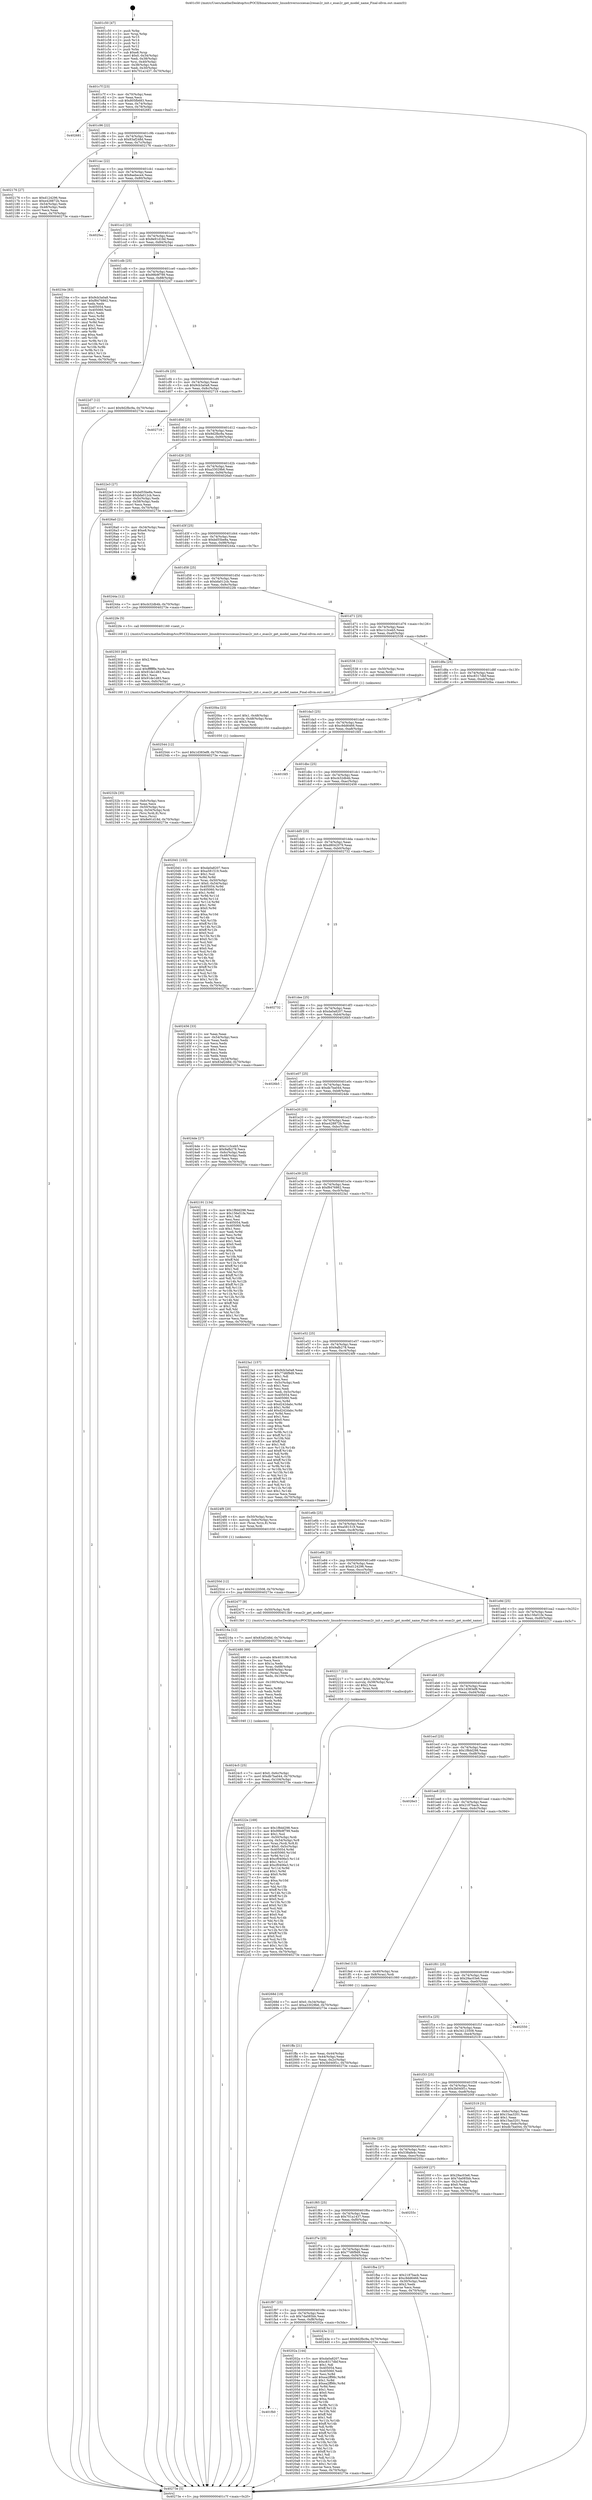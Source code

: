digraph "0x401c50" {
  label = "0x401c50 (/mnt/c/Users/mathe/Desktop/tcc/POCII/binaries/extr_linuxdriversscsiesas2resas2r_init.c_esas2r_get_model_name_Final-ollvm.out::main(0))"
  labelloc = "t"
  node[shape=record]

  Entry [label="",width=0.3,height=0.3,shape=circle,fillcolor=black,style=filled]
  "0x401c7f" [label="{
     0x401c7f [23]\l
     | [instrs]\l
     &nbsp;&nbsp;0x401c7f \<+3\>: mov -0x70(%rbp),%eax\l
     &nbsp;&nbsp;0x401c82 \<+2\>: mov %eax,%ecx\l
     &nbsp;&nbsp;0x401c84 \<+6\>: sub $0x805fb683,%ecx\l
     &nbsp;&nbsp;0x401c8a \<+3\>: mov %eax,-0x74(%rbp)\l
     &nbsp;&nbsp;0x401c8d \<+3\>: mov %ecx,-0x78(%rbp)\l
     &nbsp;&nbsp;0x401c90 \<+6\>: je 0000000000402681 \<main+0xa31\>\l
  }"]
  "0x402681" [label="{
     0x402681\l
  }", style=dashed]
  "0x401c96" [label="{
     0x401c96 [22]\l
     | [instrs]\l
     &nbsp;&nbsp;0x401c96 \<+5\>: jmp 0000000000401c9b \<main+0x4b\>\l
     &nbsp;&nbsp;0x401c9b \<+3\>: mov -0x74(%rbp),%eax\l
     &nbsp;&nbsp;0x401c9e \<+5\>: sub $0x83af248d,%eax\l
     &nbsp;&nbsp;0x401ca3 \<+3\>: mov %eax,-0x7c(%rbp)\l
     &nbsp;&nbsp;0x401ca6 \<+6\>: je 0000000000402176 \<main+0x526\>\l
  }"]
  Exit [label="",width=0.3,height=0.3,shape=circle,fillcolor=black,style=filled,peripheries=2]
  "0x402176" [label="{
     0x402176 [27]\l
     | [instrs]\l
     &nbsp;&nbsp;0x402176 \<+5\>: mov $0xd124296,%eax\l
     &nbsp;&nbsp;0x40217b \<+5\>: mov $0xe428872b,%ecx\l
     &nbsp;&nbsp;0x402180 \<+3\>: mov -0x54(%rbp),%edx\l
     &nbsp;&nbsp;0x402183 \<+3\>: cmp -0x48(%rbp),%edx\l
     &nbsp;&nbsp;0x402186 \<+3\>: cmovl %ecx,%eax\l
     &nbsp;&nbsp;0x402189 \<+3\>: mov %eax,-0x70(%rbp)\l
     &nbsp;&nbsp;0x40218c \<+5\>: jmp 000000000040273e \<main+0xaee\>\l
  }"]
  "0x401cac" [label="{
     0x401cac [22]\l
     | [instrs]\l
     &nbsp;&nbsp;0x401cac \<+5\>: jmp 0000000000401cb1 \<main+0x61\>\l
     &nbsp;&nbsp;0x401cb1 \<+3\>: mov -0x74(%rbp),%eax\l
     &nbsp;&nbsp;0x401cb4 \<+5\>: sub $0x8aebece4,%eax\l
     &nbsp;&nbsp;0x401cb9 \<+3\>: mov %eax,-0x80(%rbp)\l
     &nbsp;&nbsp;0x401cbc \<+6\>: je 00000000004025ec \<main+0x99c\>\l
  }"]
  "0x402544" [label="{
     0x402544 [12]\l
     | [instrs]\l
     &nbsp;&nbsp;0x402544 \<+7\>: movl $0x1d383ef8,-0x70(%rbp)\l
     &nbsp;&nbsp;0x40254b \<+5\>: jmp 000000000040273e \<main+0xaee\>\l
  }"]
  "0x4025ec" [label="{
     0x4025ec\l
  }", style=dashed]
  "0x401cc2" [label="{
     0x401cc2 [25]\l
     | [instrs]\l
     &nbsp;&nbsp;0x401cc2 \<+5\>: jmp 0000000000401cc7 \<main+0x77\>\l
     &nbsp;&nbsp;0x401cc7 \<+3\>: mov -0x74(%rbp),%eax\l
     &nbsp;&nbsp;0x401cca \<+5\>: sub $0x8e91d18d,%eax\l
     &nbsp;&nbsp;0x401ccf \<+6\>: mov %eax,-0x84(%rbp)\l
     &nbsp;&nbsp;0x401cd5 \<+6\>: je 000000000040234e \<main+0x6fe\>\l
  }"]
  "0x40250d" [label="{
     0x40250d [12]\l
     | [instrs]\l
     &nbsp;&nbsp;0x40250d \<+7\>: movl $0x34123508,-0x70(%rbp)\l
     &nbsp;&nbsp;0x402514 \<+5\>: jmp 000000000040273e \<main+0xaee\>\l
  }"]
  "0x40234e" [label="{
     0x40234e [83]\l
     | [instrs]\l
     &nbsp;&nbsp;0x40234e \<+5\>: mov $0x9cb3a0a8,%eax\l
     &nbsp;&nbsp;0x402353 \<+5\>: mov $0xf8476862,%ecx\l
     &nbsp;&nbsp;0x402358 \<+2\>: xor %edx,%edx\l
     &nbsp;&nbsp;0x40235a \<+7\>: mov 0x405054,%esi\l
     &nbsp;&nbsp;0x402361 \<+7\>: mov 0x405060,%edi\l
     &nbsp;&nbsp;0x402368 \<+3\>: sub $0x1,%edx\l
     &nbsp;&nbsp;0x40236b \<+3\>: mov %esi,%r8d\l
     &nbsp;&nbsp;0x40236e \<+3\>: add %edx,%r8d\l
     &nbsp;&nbsp;0x402371 \<+4\>: imul %r8d,%esi\l
     &nbsp;&nbsp;0x402375 \<+3\>: and $0x1,%esi\l
     &nbsp;&nbsp;0x402378 \<+3\>: cmp $0x0,%esi\l
     &nbsp;&nbsp;0x40237b \<+4\>: sete %r9b\l
     &nbsp;&nbsp;0x40237f \<+3\>: cmp $0xa,%edi\l
     &nbsp;&nbsp;0x402382 \<+4\>: setl %r10b\l
     &nbsp;&nbsp;0x402386 \<+3\>: mov %r9b,%r11b\l
     &nbsp;&nbsp;0x402389 \<+3\>: and %r10b,%r11b\l
     &nbsp;&nbsp;0x40238c \<+3\>: xor %r10b,%r9b\l
     &nbsp;&nbsp;0x40238f \<+3\>: or %r9b,%r11b\l
     &nbsp;&nbsp;0x402392 \<+4\>: test $0x1,%r11b\l
     &nbsp;&nbsp;0x402396 \<+3\>: cmovne %ecx,%eax\l
     &nbsp;&nbsp;0x402399 \<+3\>: mov %eax,-0x70(%rbp)\l
     &nbsp;&nbsp;0x40239c \<+5\>: jmp 000000000040273e \<main+0xaee\>\l
  }"]
  "0x401cdb" [label="{
     0x401cdb [25]\l
     | [instrs]\l
     &nbsp;&nbsp;0x401cdb \<+5\>: jmp 0000000000401ce0 \<main+0x90\>\l
     &nbsp;&nbsp;0x401ce0 \<+3\>: mov -0x74(%rbp),%eax\l
     &nbsp;&nbsp;0x401ce3 \<+5\>: sub $0x99b9f799,%eax\l
     &nbsp;&nbsp;0x401ce8 \<+6\>: mov %eax,-0x88(%rbp)\l
     &nbsp;&nbsp;0x401cee \<+6\>: je 00000000004022d7 \<main+0x687\>\l
  }"]
  "0x4024c5" [label="{
     0x4024c5 [25]\l
     | [instrs]\l
     &nbsp;&nbsp;0x4024c5 \<+7\>: movl $0x0,-0x6c(%rbp)\l
     &nbsp;&nbsp;0x4024cc \<+7\>: movl $0xdb7ba044,-0x70(%rbp)\l
     &nbsp;&nbsp;0x4024d3 \<+6\>: mov %eax,-0x104(%rbp)\l
     &nbsp;&nbsp;0x4024d9 \<+5\>: jmp 000000000040273e \<main+0xaee\>\l
  }"]
  "0x4022d7" [label="{
     0x4022d7 [12]\l
     | [instrs]\l
     &nbsp;&nbsp;0x4022d7 \<+7\>: movl $0x9d2fbc9a,-0x70(%rbp)\l
     &nbsp;&nbsp;0x4022de \<+5\>: jmp 000000000040273e \<main+0xaee\>\l
  }"]
  "0x401cf4" [label="{
     0x401cf4 [25]\l
     | [instrs]\l
     &nbsp;&nbsp;0x401cf4 \<+5\>: jmp 0000000000401cf9 \<main+0xa9\>\l
     &nbsp;&nbsp;0x401cf9 \<+3\>: mov -0x74(%rbp),%eax\l
     &nbsp;&nbsp;0x401cfc \<+5\>: sub $0x9cb3a0a8,%eax\l
     &nbsp;&nbsp;0x401d01 \<+6\>: mov %eax,-0x8c(%rbp)\l
     &nbsp;&nbsp;0x401d07 \<+6\>: je 0000000000402719 \<main+0xac9\>\l
  }"]
  "0x402480" [label="{
     0x402480 [69]\l
     | [instrs]\l
     &nbsp;&nbsp;0x402480 \<+10\>: movabs $0x403199,%rdi\l
     &nbsp;&nbsp;0x40248a \<+2\>: xor %ecx,%ecx\l
     &nbsp;&nbsp;0x40248c \<+5\>: mov $0x1a,%edx\l
     &nbsp;&nbsp;0x402491 \<+4\>: mov %rax,-0x68(%rbp)\l
     &nbsp;&nbsp;0x402495 \<+4\>: mov -0x68(%rbp),%rax\l
     &nbsp;&nbsp;0x402499 \<+3\>: movsbl (%rax),%eax\l
     &nbsp;&nbsp;0x40249c \<+6\>: mov %edx,-0x100(%rbp)\l
     &nbsp;&nbsp;0x4024a2 \<+1\>: cltd\l
     &nbsp;&nbsp;0x4024a3 \<+6\>: mov -0x100(%rbp),%esi\l
     &nbsp;&nbsp;0x4024a9 \<+2\>: idiv %esi\l
     &nbsp;&nbsp;0x4024ab \<+3\>: mov %ecx,%r8d\l
     &nbsp;&nbsp;0x4024ae \<+3\>: sub %edx,%r8d\l
     &nbsp;&nbsp;0x4024b1 \<+2\>: mov %ecx,%edx\l
     &nbsp;&nbsp;0x4024b3 \<+3\>: sub $0x61,%edx\l
     &nbsp;&nbsp;0x4024b6 \<+3\>: add %edx,%r8d\l
     &nbsp;&nbsp;0x4024b9 \<+3\>: sub %r8d,%ecx\l
     &nbsp;&nbsp;0x4024bc \<+2\>: mov %ecx,%esi\l
     &nbsp;&nbsp;0x4024be \<+2\>: mov $0x0,%al\l
     &nbsp;&nbsp;0x4024c0 \<+5\>: call 0000000000401040 \<printf@plt\>\l
     | [calls]\l
     &nbsp;&nbsp;0x401040 \{1\} (unknown)\l
  }"]
  "0x402719" [label="{
     0x402719\l
  }", style=dashed]
  "0x401d0d" [label="{
     0x401d0d [25]\l
     | [instrs]\l
     &nbsp;&nbsp;0x401d0d \<+5\>: jmp 0000000000401d12 \<main+0xc2\>\l
     &nbsp;&nbsp;0x401d12 \<+3\>: mov -0x74(%rbp),%eax\l
     &nbsp;&nbsp;0x401d15 \<+5\>: sub $0x9d2fbc9a,%eax\l
     &nbsp;&nbsp;0x401d1a \<+6\>: mov %eax,-0x90(%rbp)\l
     &nbsp;&nbsp;0x401d20 \<+6\>: je 00000000004022e3 \<main+0x693\>\l
  }"]
  "0x40232b" [label="{
     0x40232b [35]\l
     | [instrs]\l
     &nbsp;&nbsp;0x40232b \<+6\>: mov -0xfc(%rbp),%ecx\l
     &nbsp;&nbsp;0x402331 \<+3\>: imul %eax,%ecx\l
     &nbsp;&nbsp;0x402334 \<+4\>: mov -0x50(%rbp),%rsi\l
     &nbsp;&nbsp;0x402338 \<+4\>: movslq -0x54(%rbp),%rdi\l
     &nbsp;&nbsp;0x40233c \<+4\>: mov (%rsi,%rdi,8),%rsi\l
     &nbsp;&nbsp;0x402340 \<+2\>: mov %ecx,(%rsi)\l
     &nbsp;&nbsp;0x402342 \<+7\>: movl $0x8e91d18d,-0x70(%rbp)\l
     &nbsp;&nbsp;0x402349 \<+5\>: jmp 000000000040273e \<main+0xaee\>\l
  }"]
  "0x4022e3" [label="{
     0x4022e3 [27]\l
     | [instrs]\l
     &nbsp;&nbsp;0x4022e3 \<+5\>: mov $0xbd55be8a,%eax\l
     &nbsp;&nbsp;0x4022e8 \<+5\>: mov $0xbfa012cb,%ecx\l
     &nbsp;&nbsp;0x4022ed \<+3\>: mov -0x5c(%rbp),%edx\l
     &nbsp;&nbsp;0x4022f0 \<+3\>: cmp -0x58(%rbp),%edx\l
     &nbsp;&nbsp;0x4022f3 \<+3\>: cmovl %ecx,%eax\l
     &nbsp;&nbsp;0x4022f6 \<+3\>: mov %eax,-0x70(%rbp)\l
     &nbsp;&nbsp;0x4022f9 \<+5\>: jmp 000000000040273e \<main+0xaee\>\l
  }"]
  "0x401d26" [label="{
     0x401d26 [25]\l
     | [instrs]\l
     &nbsp;&nbsp;0x401d26 \<+5\>: jmp 0000000000401d2b \<main+0xdb\>\l
     &nbsp;&nbsp;0x401d2b \<+3\>: mov -0x74(%rbp),%eax\l
     &nbsp;&nbsp;0x401d2e \<+5\>: sub $0xa33029b6,%eax\l
     &nbsp;&nbsp;0x401d33 \<+6\>: mov %eax,-0x94(%rbp)\l
     &nbsp;&nbsp;0x401d39 \<+6\>: je 00000000004026a0 \<main+0xa50\>\l
  }"]
  "0x402303" [label="{
     0x402303 [40]\l
     | [instrs]\l
     &nbsp;&nbsp;0x402303 \<+5\>: mov $0x2,%ecx\l
     &nbsp;&nbsp;0x402308 \<+1\>: cltd\l
     &nbsp;&nbsp;0x402309 \<+2\>: idiv %ecx\l
     &nbsp;&nbsp;0x40230b \<+6\>: imul $0xfffffffe,%edx,%ecx\l
     &nbsp;&nbsp;0x402311 \<+6\>: sub $0x91de1d83,%ecx\l
     &nbsp;&nbsp;0x402317 \<+3\>: add $0x1,%ecx\l
     &nbsp;&nbsp;0x40231a \<+6\>: add $0x91de1d83,%ecx\l
     &nbsp;&nbsp;0x402320 \<+6\>: mov %ecx,-0xfc(%rbp)\l
     &nbsp;&nbsp;0x402326 \<+5\>: call 0000000000401160 \<next_i\>\l
     | [calls]\l
     &nbsp;&nbsp;0x401160 \{1\} (/mnt/c/Users/mathe/Desktop/tcc/POCII/binaries/extr_linuxdriversscsiesas2resas2r_init.c_esas2r_get_model_name_Final-ollvm.out::next_i)\l
  }"]
  "0x4026a0" [label="{
     0x4026a0 [21]\l
     | [instrs]\l
     &nbsp;&nbsp;0x4026a0 \<+3\>: mov -0x34(%rbp),%eax\l
     &nbsp;&nbsp;0x4026a3 \<+7\>: add $0xe8,%rsp\l
     &nbsp;&nbsp;0x4026aa \<+1\>: pop %rbx\l
     &nbsp;&nbsp;0x4026ab \<+2\>: pop %r12\l
     &nbsp;&nbsp;0x4026ad \<+2\>: pop %r13\l
     &nbsp;&nbsp;0x4026af \<+2\>: pop %r14\l
     &nbsp;&nbsp;0x4026b1 \<+2\>: pop %r15\l
     &nbsp;&nbsp;0x4026b3 \<+1\>: pop %rbp\l
     &nbsp;&nbsp;0x4026b4 \<+1\>: ret\l
  }"]
  "0x401d3f" [label="{
     0x401d3f [25]\l
     | [instrs]\l
     &nbsp;&nbsp;0x401d3f \<+5\>: jmp 0000000000401d44 \<main+0xf4\>\l
     &nbsp;&nbsp;0x401d44 \<+3\>: mov -0x74(%rbp),%eax\l
     &nbsp;&nbsp;0x401d47 \<+5\>: sub $0xbd55be8a,%eax\l
     &nbsp;&nbsp;0x401d4c \<+6\>: mov %eax,-0x98(%rbp)\l
     &nbsp;&nbsp;0x401d52 \<+6\>: je 000000000040244a \<main+0x7fa\>\l
  }"]
  "0x40222e" [label="{
     0x40222e [169]\l
     | [instrs]\l
     &nbsp;&nbsp;0x40222e \<+5\>: mov $0x1f8dd298,%ecx\l
     &nbsp;&nbsp;0x402233 \<+5\>: mov $0x99b9f799,%edx\l
     &nbsp;&nbsp;0x402238 \<+3\>: mov $0x1,%sil\l
     &nbsp;&nbsp;0x40223b \<+4\>: mov -0x50(%rbp),%rdi\l
     &nbsp;&nbsp;0x40223f \<+4\>: movslq -0x54(%rbp),%r8\l
     &nbsp;&nbsp;0x402243 \<+4\>: mov %rax,(%rdi,%r8,8)\l
     &nbsp;&nbsp;0x402247 \<+7\>: movl $0x0,-0x5c(%rbp)\l
     &nbsp;&nbsp;0x40224e \<+8\>: mov 0x405054,%r9d\l
     &nbsp;&nbsp;0x402256 \<+8\>: mov 0x405060,%r10d\l
     &nbsp;&nbsp;0x40225e \<+3\>: mov %r9d,%r11d\l
     &nbsp;&nbsp;0x402261 \<+7\>: sub $0xcf0406e3,%r11d\l
     &nbsp;&nbsp;0x402268 \<+4\>: sub $0x1,%r11d\l
     &nbsp;&nbsp;0x40226c \<+7\>: add $0xcf0406e3,%r11d\l
     &nbsp;&nbsp;0x402273 \<+4\>: imul %r11d,%r9d\l
     &nbsp;&nbsp;0x402277 \<+4\>: and $0x1,%r9d\l
     &nbsp;&nbsp;0x40227b \<+4\>: cmp $0x0,%r9d\l
     &nbsp;&nbsp;0x40227f \<+3\>: sete %bl\l
     &nbsp;&nbsp;0x402282 \<+4\>: cmp $0xa,%r10d\l
     &nbsp;&nbsp;0x402286 \<+4\>: setl %r14b\l
     &nbsp;&nbsp;0x40228a \<+3\>: mov %bl,%r15b\l
     &nbsp;&nbsp;0x40228d \<+4\>: xor $0xff,%r15b\l
     &nbsp;&nbsp;0x402291 \<+3\>: mov %r14b,%r12b\l
     &nbsp;&nbsp;0x402294 \<+4\>: xor $0xff,%r12b\l
     &nbsp;&nbsp;0x402298 \<+4\>: xor $0x0,%sil\l
     &nbsp;&nbsp;0x40229c \<+3\>: mov %r15b,%r13b\l
     &nbsp;&nbsp;0x40229f \<+4\>: and $0x0,%r13b\l
     &nbsp;&nbsp;0x4022a3 \<+3\>: and %sil,%bl\l
     &nbsp;&nbsp;0x4022a6 \<+3\>: mov %r12b,%al\l
     &nbsp;&nbsp;0x4022a9 \<+2\>: and $0x0,%al\l
     &nbsp;&nbsp;0x4022ab \<+3\>: and %sil,%r14b\l
     &nbsp;&nbsp;0x4022ae \<+3\>: or %bl,%r13b\l
     &nbsp;&nbsp;0x4022b1 \<+3\>: or %r14b,%al\l
     &nbsp;&nbsp;0x4022b4 \<+3\>: xor %al,%r13b\l
     &nbsp;&nbsp;0x4022b7 \<+3\>: or %r12b,%r15b\l
     &nbsp;&nbsp;0x4022ba \<+4\>: xor $0xff,%r15b\l
     &nbsp;&nbsp;0x4022be \<+4\>: or $0x0,%sil\l
     &nbsp;&nbsp;0x4022c2 \<+3\>: and %sil,%r15b\l
     &nbsp;&nbsp;0x4022c5 \<+3\>: or %r15b,%r13b\l
     &nbsp;&nbsp;0x4022c8 \<+4\>: test $0x1,%r13b\l
     &nbsp;&nbsp;0x4022cc \<+3\>: cmovne %edx,%ecx\l
     &nbsp;&nbsp;0x4022cf \<+3\>: mov %ecx,-0x70(%rbp)\l
     &nbsp;&nbsp;0x4022d2 \<+5\>: jmp 000000000040273e \<main+0xaee\>\l
  }"]
  "0x40244a" [label="{
     0x40244a [12]\l
     | [instrs]\l
     &nbsp;&nbsp;0x40244a \<+7\>: movl $0xcb32db4b,-0x70(%rbp)\l
     &nbsp;&nbsp;0x402451 \<+5\>: jmp 000000000040273e \<main+0xaee\>\l
  }"]
  "0x401d58" [label="{
     0x401d58 [25]\l
     | [instrs]\l
     &nbsp;&nbsp;0x401d58 \<+5\>: jmp 0000000000401d5d \<main+0x10d\>\l
     &nbsp;&nbsp;0x401d5d \<+3\>: mov -0x74(%rbp),%eax\l
     &nbsp;&nbsp;0x401d60 \<+5\>: sub $0xbfa012cb,%eax\l
     &nbsp;&nbsp;0x401d65 \<+6\>: mov %eax,-0x9c(%rbp)\l
     &nbsp;&nbsp;0x401d6b \<+6\>: je 00000000004022fe \<main+0x6ae\>\l
  }"]
  "0x4020d1" [label="{
     0x4020d1 [153]\l
     | [instrs]\l
     &nbsp;&nbsp;0x4020d1 \<+5\>: mov $0xda0a8207,%ecx\l
     &nbsp;&nbsp;0x4020d6 \<+5\>: mov $0xa581519,%edx\l
     &nbsp;&nbsp;0x4020db \<+3\>: mov $0x1,%sil\l
     &nbsp;&nbsp;0x4020de \<+3\>: xor %r8d,%r8d\l
     &nbsp;&nbsp;0x4020e1 \<+4\>: mov %rax,-0x50(%rbp)\l
     &nbsp;&nbsp;0x4020e5 \<+7\>: movl $0x0,-0x54(%rbp)\l
     &nbsp;&nbsp;0x4020ec \<+8\>: mov 0x405054,%r9d\l
     &nbsp;&nbsp;0x4020f4 \<+8\>: mov 0x405060,%r10d\l
     &nbsp;&nbsp;0x4020fc \<+4\>: sub $0x1,%r8d\l
     &nbsp;&nbsp;0x402100 \<+3\>: mov %r9d,%r11d\l
     &nbsp;&nbsp;0x402103 \<+3\>: add %r8d,%r11d\l
     &nbsp;&nbsp;0x402106 \<+4\>: imul %r11d,%r9d\l
     &nbsp;&nbsp;0x40210a \<+4\>: and $0x1,%r9d\l
     &nbsp;&nbsp;0x40210e \<+4\>: cmp $0x0,%r9d\l
     &nbsp;&nbsp;0x402112 \<+3\>: sete %bl\l
     &nbsp;&nbsp;0x402115 \<+4\>: cmp $0xa,%r10d\l
     &nbsp;&nbsp;0x402119 \<+4\>: setl %r14b\l
     &nbsp;&nbsp;0x40211d \<+3\>: mov %bl,%r15b\l
     &nbsp;&nbsp;0x402120 \<+4\>: xor $0xff,%r15b\l
     &nbsp;&nbsp;0x402124 \<+3\>: mov %r14b,%r12b\l
     &nbsp;&nbsp;0x402127 \<+4\>: xor $0xff,%r12b\l
     &nbsp;&nbsp;0x40212b \<+4\>: xor $0x0,%sil\l
     &nbsp;&nbsp;0x40212f \<+3\>: mov %r15b,%r13b\l
     &nbsp;&nbsp;0x402132 \<+4\>: and $0x0,%r13b\l
     &nbsp;&nbsp;0x402136 \<+3\>: and %sil,%bl\l
     &nbsp;&nbsp;0x402139 \<+3\>: mov %r12b,%al\l
     &nbsp;&nbsp;0x40213c \<+2\>: and $0x0,%al\l
     &nbsp;&nbsp;0x40213e \<+3\>: and %sil,%r14b\l
     &nbsp;&nbsp;0x402141 \<+3\>: or %bl,%r13b\l
     &nbsp;&nbsp;0x402144 \<+3\>: or %r14b,%al\l
     &nbsp;&nbsp;0x402147 \<+3\>: xor %al,%r13b\l
     &nbsp;&nbsp;0x40214a \<+3\>: or %r12b,%r15b\l
     &nbsp;&nbsp;0x40214d \<+4\>: xor $0xff,%r15b\l
     &nbsp;&nbsp;0x402151 \<+4\>: or $0x0,%sil\l
     &nbsp;&nbsp;0x402155 \<+3\>: and %sil,%r15b\l
     &nbsp;&nbsp;0x402158 \<+3\>: or %r15b,%r13b\l
     &nbsp;&nbsp;0x40215b \<+4\>: test $0x1,%r13b\l
     &nbsp;&nbsp;0x40215f \<+3\>: cmovne %edx,%ecx\l
     &nbsp;&nbsp;0x402162 \<+3\>: mov %ecx,-0x70(%rbp)\l
     &nbsp;&nbsp;0x402165 \<+5\>: jmp 000000000040273e \<main+0xaee\>\l
  }"]
  "0x4022fe" [label="{
     0x4022fe [5]\l
     | [instrs]\l
     &nbsp;&nbsp;0x4022fe \<+5\>: call 0000000000401160 \<next_i\>\l
     | [calls]\l
     &nbsp;&nbsp;0x401160 \{1\} (/mnt/c/Users/mathe/Desktop/tcc/POCII/binaries/extr_linuxdriversscsiesas2resas2r_init.c_esas2r_get_model_name_Final-ollvm.out::next_i)\l
  }"]
  "0x401d71" [label="{
     0x401d71 [25]\l
     | [instrs]\l
     &nbsp;&nbsp;0x401d71 \<+5\>: jmp 0000000000401d76 \<main+0x126\>\l
     &nbsp;&nbsp;0x401d76 \<+3\>: mov -0x74(%rbp),%eax\l
     &nbsp;&nbsp;0x401d79 \<+5\>: sub $0xc1c3ceb5,%eax\l
     &nbsp;&nbsp;0x401d7e \<+6\>: mov %eax,-0xa0(%rbp)\l
     &nbsp;&nbsp;0x401d84 \<+6\>: je 0000000000402538 \<main+0x8e8\>\l
  }"]
  "0x401fb0" [label="{
     0x401fb0\l
  }", style=dashed]
  "0x402538" [label="{
     0x402538 [12]\l
     | [instrs]\l
     &nbsp;&nbsp;0x402538 \<+4\>: mov -0x50(%rbp),%rax\l
     &nbsp;&nbsp;0x40253c \<+3\>: mov %rax,%rdi\l
     &nbsp;&nbsp;0x40253f \<+5\>: call 0000000000401030 \<free@plt\>\l
     | [calls]\l
     &nbsp;&nbsp;0x401030 \{1\} (unknown)\l
  }"]
  "0x401d8a" [label="{
     0x401d8a [25]\l
     | [instrs]\l
     &nbsp;&nbsp;0x401d8a \<+5\>: jmp 0000000000401d8f \<main+0x13f\>\l
     &nbsp;&nbsp;0x401d8f \<+3\>: mov -0x74(%rbp),%eax\l
     &nbsp;&nbsp;0x401d92 \<+5\>: sub $0xc8317dbf,%eax\l
     &nbsp;&nbsp;0x401d97 \<+6\>: mov %eax,-0xa4(%rbp)\l
     &nbsp;&nbsp;0x401d9d \<+6\>: je 00000000004020ba \<main+0x46a\>\l
  }"]
  "0x40202a" [label="{
     0x40202a [144]\l
     | [instrs]\l
     &nbsp;&nbsp;0x40202a \<+5\>: mov $0xda0a8207,%eax\l
     &nbsp;&nbsp;0x40202f \<+5\>: mov $0xc8317dbf,%ecx\l
     &nbsp;&nbsp;0x402034 \<+2\>: mov $0x1,%dl\l
     &nbsp;&nbsp;0x402036 \<+7\>: mov 0x405054,%esi\l
     &nbsp;&nbsp;0x40203d \<+7\>: mov 0x405060,%edi\l
     &nbsp;&nbsp;0x402044 \<+3\>: mov %esi,%r8d\l
     &nbsp;&nbsp;0x402047 \<+7\>: add $0xea2ff98c,%r8d\l
     &nbsp;&nbsp;0x40204e \<+4\>: sub $0x1,%r8d\l
     &nbsp;&nbsp;0x402052 \<+7\>: sub $0xea2ff98c,%r8d\l
     &nbsp;&nbsp;0x402059 \<+4\>: imul %r8d,%esi\l
     &nbsp;&nbsp;0x40205d \<+3\>: and $0x1,%esi\l
     &nbsp;&nbsp;0x402060 \<+3\>: cmp $0x0,%esi\l
     &nbsp;&nbsp;0x402063 \<+4\>: sete %r9b\l
     &nbsp;&nbsp;0x402067 \<+3\>: cmp $0xa,%edi\l
     &nbsp;&nbsp;0x40206a \<+4\>: setl %r10b\l
     &nbsp;&nbsp;0x40206e \<+3\>: mov %r9b,%r11b\l
     &nbsp;&nbsp;0x402071 \<+4\>: xor $0xff,%r11b\l
     &nbsp;&nbsp;0x402075 \<+3\>: mov %r10b,%bl\l
     &nbsp;&nbsp;0x402078 \<+3\>: xor $0xff,%bl\l
     &nbsp;&nbsp;0x40207b \<+3\>: xor $0x1,%dl\l
     &nbsp;&nbsp;0x40207e \<+3\>: mov %r11b,%r14b\l
     &nbsp;&nbsp;0x402081 \<+4\>: and $0xff,%r14b\l
     &nbsp;&nbsp;0x402085 \<+3\>: and %dl,%r9b\l
     &nbsp;&nbsp;0x402088 \<+3\>: mov %bl,%r15b\l
     &nbsp;&nbsp;0x40208b \<+4\>: and $0xff,%r15b\l
     &nbsp;&nbsp;0x40208f \<+3\>: and %dl,%r10b\l
     &nbsp;&nbsp;0x402092 \<+3\>: or %r9b,%r14b\l
     &nbsp;&nbsp;0x402095 \<+3\>: or %r10b,%r15b\l
     &nbsp;&nbsp;0x402098 \<+3\>: xor %r15b,%r14b\l
     &nbsp;&nbsp;0x40209b \<+3\>: or %bl,%r11b\l
     &nbsp;&nbsp;0x40209e \<+4\>: xor $0xff,%r11b\l
     &nbsp;&nbsp;0x4020a2 \<+3\>: or $0x1,%dl\l
     &nbsp;&nbsp;0x4020a5 \<+3\>: and %dl,%r11b\l
     &nbsp;&nbsp;0x4020a8 \<+3\>: or %r11b,%r14b\l
     &nbsp;&nbsp;0x4020ab \<+4\>: test $0x1,%r14b\l
     &nbsp;&nbsp;0x4020af \<+3\>: cmovne %ecx,%eax\l
     &nbsp;&nbsp;0x4020b2 \<+3\>: mov %eax,-0x70(%rbp)\l
     &nbsp;&nbsp;0x4020b5 \<+5\>: jmp 000000000040273e \<main+0xaee\>\l
  }"]
  "0x4020ba" [label="{
     0x4020ba [23]\l
     | [instrs]\l
     &nbsp;&nbsp;0x4020ba \<+7\>: movl $0x1,-0x48(%rbp)\l
     &nbsp;&nbsp;0x4020c1 \<+4\>: movslq -0x48(%rbp),%rax\l
     &nbsp;&nbsp;0x4020c5 \<+4\>: shl $0x3,%rax\l
     &nbsp;&nbsp;0x4020c9 \<+3\>: mov %rax,%rdi\l
     &nbsp;&nbsp;0x4020cc \<+5\>: call 0000000000401050 \<malloc@plt\>\l
     | [calls]\l
     &nbsp;&nbsp;0x401050 \{1\} (unknown)\l
  }"]
  "0x401da3" [label="{
     0x401da3 [25]\l
     | [instrs]\l
     &nbsp;&nbsp;0x401da3 \<+5\>: jmp 0000000000401da8 \<main+0x158\>\l
     &nbsp;&nbsp;0x401da8 \<+3\>: mov -0x74(%rbp),%eax\l
     &nbsp;&nbsp;0x401dab \<+5\>: sub $0xc9dd6466,%eax\l
     &nbsp;&nbsp;0x401db0 \<+6\>: mov %eax,-0xa8(%rbp)\l
     &nbsp;&nbsp;0x401db6 \<+6\>: je 0000000000401fd5 \<main+0x385\>\l
  }"]
  "0x401f97" [label="{
     0x401f97 [25]\l
     | [instrs]\l
     &nbsp;&nbsp;0x401f97 \<+5\>: jmp 0000000000401f9c \<main+0x34c\>\l
     &nbsp;&nbsp;0x401f9c \<+3\>: mov -0x74(%rbp),%eax\l
     &nbsp;&nbsp;0x401f9f \<+5\>: sub $0x7da085bb,%eax\l
     &nbsp;&nbsp;0x401fa4 \<+6\>: mov %eax,-0xf8(%rbp)\l
     &nbsp;&nbsp;0x401faa \<+6\>: je 000000000040202a \<main+0x3da\>\l
  }"]
  "0x401fd5" [label="{
     0x401fd5\l
  }", style=dashed]
  "0x401dbc" [label="{
     0x401dbc [25]\l
     | [instrs]\l
     &nbsp;&nbsp;0x401dbc \<+5\>: jmp 0000000000401dc1 \<main+0x171\>\l
     &nbsp;&nbsp;0x401dc1 \<+3\>: mov -0x74(%rbp),%eax\l
     &nbsp;&nbsp;0x401dc4 \<+5\>: sub $0xcb32db4b,%eax\l
     &nbsp;&nbsp;0x401dc9 \<+6\>: mov %eax,-0xac(%rbp)\l
     &nbsp;&nbsp;0x401dcf \<+6\>: je 0000000000402456 \<main+0x806\>\l
  }"]
  "0x40243e" [label="{
     0x40243e [12]\l
     | [instrs]\l
     &nbsp;&nbsp;0x40243e \<+7\>: movl $0x9d2fbc9a,-0x70(%rbp)\l
     &nbsp;&nbsp;0x402445 \<+5\>: jmp 000000000040273e \<main+0xaee\>\l
  }"]
  "0x402456" [label="{
     0x402456 [33]\l
     | [instrs]\l
     &nbsp;&nbsp;0x402456 \<+2\>: xor %eax,%eax\l
     &nbsp;&nbsp;0x402458 \<+3\>: mov -0x54(%rbp),%ecx\l
     &nbsp;&nbsp;0x40245b \<+2\>: mov %eax,%edx\l
     &nbsp;&nbsp;0x40245d \<+2\>: sub %ecx,%edx\l
     &nbsp;&nbsp;0x40245f \<+2\>: mov %eax,%ecx\l
     &nbsp;&nbsp;0x402461 \<+3\>: sub $0x1,%ecx\l
     &nbsp;&nbsp;0x402464 \<+2\>: add %ecx,%edx\l
     &nbsp;&nbsp;0x402466 \<+2\>: sub %edx,%eax\l
     &nbsp;&nbsp;0x402468 \<+3\>: mov %eax,-0x54(%rbp)\l
     &nbsp;&nbsp;0x40246b \<+7\>: movl $0x83af248d,-0x70(%rbp)\l
     &nbsp;&nbsp;0x402472 \<+5\>: jmp 000000000040273e \<main+0xaee\>\l
  }"]
  "0x401dd5" [label="{
     0x401dd5 [25]\l
     | [instrs]\l
     &nbsp;&nbsp;0x401dd5 \<+5\>: jmp 0000000000401dda \<main+0x18a\>\l
     &nbsp;&nbsp;0x401dda \<+3\>: mov -0x74(%rbp),%eax\l
     &nbsp;&nbsp;0x401ddd \<+5\>: sub $0xd8042079,%eax\l
     &nbsp;&nbsp;0x401de2 \<+6\>: mov %eax,-0xb0(%rbp)\l
     &nbsp;&nbsp;0x401de8 \<+6\>: je 0000000000402732 \<main+0xae2\>\l
  }"]
  "0x401ffa" [label="{
     0x401ffa [21]\l
     | [instrs]\l
     &nbsp;&nbsp;0x401ffa \<+3\>: mov %eax,-0x44(%rbp)\l
     &nbsp;&nbsp;0x401ffd \<+3\>: mov -0x44(%rbp),%eax\l
     &nbsp;&nbsp;0x402000 \<+3\>: mov %eax,-0x2c(%rbp)\l
     &nbsp;&nbsp;0x402003 \<+7\>: movl $0x3b040f1c,-0x70(%rbp)\l
     &nbsp;&nbsp;0x40200a \<+5\>: jmp 000000000040273e \<main+0xaee\>\l
  }"]
  "0x402732" [label="{
     0x402732\l
  }", style=dashed]
  "0x401dee" [label="{
     0x401dee [25]\l
     | [instrs]\l
     &nbsp;&nbsp;0x401dee \<+5\>: jmp 0000000000401df3 \<main+0x1a3\>\l
     &nbsp;&nbsp;0x401df3 \<+3\>: mov -0x74(%rbp),%eax\l
     &nbsp;&nbsp;0x401df6 \<+5\>: sub $0xda0a8207,%eax\l
     &nbsp;&nbsp;0x401dfb \<+6\>: mov %eax,-0xb4(%rbp)\l
     &nbsp;&nbsp;0x401e01 \<+6\>: je 00000000004026b5 \<main+0xa65\>\l
  }"]
  "0x401c50" [label="{
     0x401c50 [47]\l
     | [instrs]\l
     &nbsp;&nbsp;0x401c50 \<+1\>: push %rbp\l
     &nbsp;&nbsp;0x401c51 \<+3\>: mov %rsp,%rbp\l
     &nbsp;&nbsp;0x401c54 \<+2\>: push %r15\l
     &nbsp;&nbsp;0x401c56 \<+2\>: push %r14\l
     &nbsp;&nbsp;0x401c58 \<+2\>: push %r13\l
     &nbsp;&nbsp;0x401c5a \<+2\>: push %r12\l
     &nbsp;&nbsp;0x401c5c \<+1\>: push %rbx\l
     &nbsp;&nbsp;0x401c5d \<+7\>: sub $0xe8,%rsp\l
     &nbsp;&nbsp;0x401c64 \<+7\>: movl $0x0,-0x34(%rbp)\l
     &nbsp;&nbsp;0x401c6b \<+3\>: mov %edi,-0x38(%rbp)\l
     &nbsp;&nbsp;0x401c6e \<+4\>: mov %rsi,-0x40(%rbp)\l
     &nbsp;&nbsp;0x401c72 \<+3\>: mov -0x38(%rbp),%edi\l
     &nbsp;&nbsp;0x401c75 \<+3\>: mov %edi,-0x30(%rbp)\l
     &nbsp;&nbsp;0x401c78 \<+7\>: movl $0x701a1437,-0x70(%rbp)\l
  }"]
  "0x4026b5" [label="{
     0x4026b5\l
  }", style=dashed]
  "0x401e07" [label="{
     0x401e07 [25]\l
     | [instrs]\l
     &nbsp;&nbsp;0x401e07 \<+5\>: jmp 0000000000401e0c \<main+0x1bc\>\l
     &nbsp;&nbsp;0x401e0c \<+3\>: mov -0x74(%rbp),%eax\l
     &nbsp;&nbsp;0x401e0f \<+5\>: sub $0xdb7ba044,%eax\l
     &nbsp;&nbsp;0x401e14 \<+6\>: mov %eax,-0xb8(%rbp)\l
     &nbsp;&nbsp;0x401e1a \<+6\>: je 00000000004024de \<main+0x88e\>\l
  }"]
  "0x40273e" [label="{
     0x40273e [5]\l
     | [instrs]\l
     &nbsp;&nbsp;0x40273e \<+5\>: jmp 0000000000401c7f \<main+0x2f\>\l
  }"]
  "0x4024de" [label="{
     0x4024de [27]\l
     | [instrs]\l
     &nbsp;&nbsp;0x4024de \<+5\>: mov $0xc1c3ceb5,%eax\l
     &nbsp;&nbsp;0x4024e3 \<+5\>: mov $0x9afb278,%ecx\l
     &nbsp;&nbsp;0x4024e8 \<+3\>: mov -0x6c(%rbp),%edx\l
     &nbsp;&nbsp;0x4024eb \<+3\>: cmp -0x48(%rbp),%edx\l
     &nbsp;&nbsp;0x4024ee \<+3\>: cmovl %ecx,%eax\l
     &nbsp;&nbsp;0x4024f1 \<+3\>: mov %eax,-0x70(%rbp)\l
     &nbsp;&nbsp;0x4024f4 \<+5\>: jmp 000000000040273e \<main+0xaee\>\l
  }"]
  "0x401e20" [label="{
     0x401e20 [25]\l
     | [instrs]\l
     &nbsp;&nbsp;0x401e20 \<+5\>: jmp 0000000000401e25 \<main+0x1d5\>\l
     &nbsp;&nbsp;0x401e25 \<+3\>: mov -0x74(%rbp),%eax\l
     &nbsp;&nbsp;0x401e28 \<+5\>: sub $0xe428872b,%eax\l
     &nbsp;&nbsp;0x401e2d \<+6\>: mov %eax,-0xbc(%rbp)\l
     &nbsp;&nbsp;0x401e33 \<+6\>: je 0000000000402191 \<main+0x541\>\l
  }"]
  "0x401f7e" [label="{
     0x401f7e [25]\l
     | [instrs]\l
     &nbsp;&nbsp;0x401f7e \<+5\>: jmp 0000000000401f83 \<main+0x333\>\l
     &nbsp;&nbsp;0x401f83 \<+3\>: mov -0x74(%rbp),%eax\l
     &nbsp;&nbsp;0x401f86 \<+5\>: sub $0x77d6f9d9,%eax\l
     &nbsp;&nbsp;0x401f8b \<+6\>: mov %eax,-0xf4(%rbp)\l
     &nbsp;&nbsp;0x401f91 \<+6\>: je 000000000040243e \<main+0x7ee\>\l
  }"]
  "0x402191" [label="{
     0x402191 [134]\l
     | [instrs]\l
     &nbsp;&nbsp;0x402191 \<+5\>: mov $0x1f8dd298,%eax\l
     &nbsp;&nbsp;0x402196 \<+5\>: mov $0x156e51fe,%ecx\l
     &nbsp;&nbsp;0x40219b \<+2\>: mov $0x1,%dl\l
     &nbsp;&nbsp;0x40219d \<+2\>: xor %esi,%esi\l
     &nbsp;&nbsp;0x40219f \<+7\>: mov 0x405054,%edi\l
     &nbsp;&nbsp;0x4021a6 \<+8\>: mov 0x405060,%r8d\l
     &nbsp;&nbsp;0x4021ae \<+3\>: sub $0x1,%esi\l
     &nbsp;&nbsp;0x4021b1 \<+3\>: mov %edi,%r9d\l
     &nbsp;&nbsp;0x4021b4 \<+3\>: add %esi,%r9d\l
     &nbsp;&nbsp;0x4021b7 \<+4\>: imul %r9d,%edi\l
     &nbsp;&nbsp;0x4021bb \<+3\>: and $0x1,%edi\l
     &nbsp;&nbsp;0x4021be \<+3\>: cmp $0x0,%edi\l
     &nbsp;&nbsp;0x4021c1 \<+4\>: sete %r10b\l
     &nbsp;&nbsp;0x4021c5 \<+4\>: cmp $0xa,%r8d\l
     &nbsp;&nbsp;0x4021c9 \<+4\>: setl %r11b\l
     &nbsp;&nbsp;0x4021cd \<+3\>: mov %r10b,%bl\l
     &nbsp;&nbsp;0x4021d0 \<+3\>: xor $0xff,%bl\l
     &nbsp;&nbsp;0x4021d3 \<+3\>: mov %r11b,%r14b\l
     &nbsp;&nbsp;0x4021d6 \<+4\>: xor $0xff,%r14b\l
     &nbsp;&nbsp;0x4021da \<+3\>: xor $0x1,%dl\l
     &nbsp;&nbsp;0x4021dd \<+3\>: mov %bl,%r15b\l
     &nbsp;&nbsp;0x4021e0 \<+4\>: and $0xff,%r15b\l
     &nbsp;&nbsp;0x4021e4 \<+3\>: and %dl,%r10b\l
     &nbsp;&nbsp;0x4021e7 \<+3\>: mov %r14b,%r12b\l
     &nbsp;&nbsp;0x4021ea \<+4\>: and $0xff,%r12b\l
     &nbsp;&nbsp;0x4021ee \<+3\>: and %dl,%r11b\l
     &nbsp;&nbsp;0x4021f1 \<+3\>: or %r10b,%r15b\l
     &nbsp;&nbsp;0x4021f4 \<+3\>: or %r11b,%r12b\l
     &nbsp;&nbsp;0x4021f7 \<+3\>: xor %r12b,%r15b\l
     &nbsp;&nbsp;0x4021fa \<+3\>: or %r14b,%bl\l
     &nbsp;&nbsp;0x4021fd \<+3\>: xor $0xff,%bl\l
     &nbsp;&nbsp;0x402200 \<+3\>: or $0x1,%dl\l
     &nbsp;&nbsp;0x402203 \<+2\>: and %dl,%bl\l
     &nbsp;&nbsp;0x402205 \<+3\>: or %bl,%r15b\l
     &nbsp;&nbsp;0x402208 \<+4\>: test $0x1,%r15b\l
     &nbsp;&nbsp;0x40220c \<+3\>: cmovne %ecx,%eax\l
     &nbsp;&nbsp;0x40220f \<+3\>: mov %eax,-0x70(%rbp)\l
     &nbsp;&nbsp;0x402212 \<+5\>: jmp 000000000040273e \<main+0xaee\>\l
  }"]
  "0x401e39" [label="{
     0x401e39 [25]\l
     | [instrs]\l
     &nbsp;&nbsp;0x401e39 \<+5\>: jmp 0000000000401e3e \<main+0x1ee\>\l
     &nbsp;&nbsp;0x401e3e \<+3\>: mov -0x74(%rbp),%eax\l
     &nbsp;&nbsp;0x401e41 \<+5\>: sub $0xf8476862,%eax\l
     &nbsp;&nbsp;0x401e46 \<+6\>: mov %eax,-0xc0(%rbp)\l
     &nbsp;&nbsp;0x401e4c \<+6\>: je 00000000004023a1 \<main+0x751\>\l
  }"]
  "0x401fba" [label="{
     0x401fba [27]\l
     | [instrs]\l
     &nbsp;&nbsp;0x401fba \<+5\>: mov $0x2187bacb,%eax\l
     &nbsp;&nbsp;0x401fbf \<+5\>: mov $0xc9dd6466,%ecx\l
     &nbsp;&nbsp;0x401fc4 \<+3\>: mov -0x30(%rbp),%edx\l
     &nbsp;&nbsp;0x401fc7 \<+3\>: cmp $0x2,%edx\l
     &nbsp;&nbsp;0x401fca \<+3\>: cmovne %ecx,%eax\l
     &nbsp;&nbsp;0x401fcd \<+3\>: mov %eax,-0x70(%rbp)\l
     &nbsp;&nbsp;0x401fd0 \<+5\>: jmp 000000000040273e \<main+0xaee\>\l
  }"]
  "0x4023a1" [label="{
     0x4023a1 [157]\l
     | [instrs]\l
     &nbsp;&nbsp;0x4023a1 \<+5\>: mov $0x9cb3a0a8,%eax\l
     &nbsp;&nbsp;0x4023a6 \<+5\>: mov $0x77d6f9d9,%ecx\l
     &nbsp;&nbsp;0x4023ab \<+2\>: mov $0x1,%dl\l
     &nbsp;&nbsp;0x4023ad \<+2\>: xor %esi,%esi\l
     &nbsp;&nbsp;0x4023af \<+3\>: mov -0x5c(%rbp),%edi\l
     &nbsp;&nbsp;0x4023b2 \<+3\>: sub $0x1,%esi\l
     &nbsp;&nbsp;0x4023b5 \<+2\>: sub %esi,%edi\l
     &nbsp;&nbsp;0x4023b7 \<+3\>: mov %edi,-0x5c(%rbp)\l
     &nbsp;&nbsp;0x4023ba \<+7\>: mov 0x405054,%esi\l
     &nbsp;&nbsp;0x4023c1 \<+7\>: mov 0x405060,%edi\l
     &nbsp;&nbsp;0x4023c8 \<+3\>: mov %esi,%r8d\l
     &nbsp;&nbsp;0x4023cb \<+7\>: sub $0xd242dabc,%r8d\l
     &nbsp;&nbsp;0x4023d2 \<+4\>: sub $0x1,%r8d\l
     &nbsp;&nbsp;0x4023d6 \<+7\>: add $0xd242dabc,%r8d\l
     &nbsp;&nbsp;0x4023dd \<+4\>: imul %r8d,%esi\l
     &nbsp;&nbsp;0x4023e1 \<+3\>: and $0x1,%esi\l
     &nbsp;&nbsp;0x4023e4 \<+3\>: cmp $0x0,%esi\l
     &nbsp;&nbsp;0x4023e7 \<+4\>: sete %r9b\l
     &nbsp;&nbsp;0x4023eb \<+3\>: cmp $0xa,%edi\l
     &nbsp;&nbsp;0x4023ee \<+4\>: setl %r10b\l
     &nbsp;&nbsp;0x4023f2 \<+3\>: mov %r9b,%r11b\l
     &nbsp;&nbsp;0x4023f5 \<+4\>: xor $0xff,%r11b\l
     &nbsp;&nbsp;0x4023f9 \<+3\>: mov %r10b,%bl\l
     &nbsp;&nbsp;0x4023fc \<+3\>: xor $0xff,%bl\l
     &nbsp;&nbsp;0x4023ff \<+3\>: xor $0x1,%dl\l
     &nbsp;&nbsp;0x402402 \<+3\>: mov %r11b,%r14b\l
     &nbsp;&nbsp;0x402405 \<+4\>: and $0xff,%r14b\l
     &nbsp;&nbsp;0x402409 \<+3\>: and %dl,%r9b\l
     &nbsp;&nbsp;0x40240c \<+3\>: mov %bl,%r15b\l
     &nbsp;&nbsp;0x40240f \<+4\>: and $0xff,%r15b\l
     &nbsp;&nbsp;0x402413 \<+3\>: and %dl,%r10b\l
     &nbsp;&nbsp;0x402416 \<+3\>: or %r9b,%r14b\l
     &nbsp;&nbsp;0x402419 \<+3\>: or %r10b,%r15b\l
     &nbsp;&nbsp;0x40241c \<+3\>: xor %r15b,%r14b\l
     &nbsp;&nbsp;0x40241f \<+3\>: or %bl,%r11b\l
     &nbsp;&nbsp;0x402422 \<+4\>: xor $0xff,%r11b\l
     &nbsp;&nbsp;0x402426 \<+3\>: or $0x1,%dl\l
     &nbsp;&nbsp;0x402429 \<+3\>: and %dl,%r11b\l
     &nbsp;&nbsp;0x40242c \<+3\>: or %r11b,%r14b\l
     &nbsp;&nbsp;0x40242f \<+4\>: test $0x1,%r14b\l
     &nbsp;&nbsp;0x402433 \<+3\>: cmovne %ecx,%eax\l
     &nbsp;&nbsp;0x402436 \<+3\>: mov %eax,-0x70(%rbp)\l
     &nbsp;&nbsp;0x402439 \<+5\>: jmp 000000000040273e \<main+0xaee\>\l
  }"]
  "0x401e52" [label="{
     0x401e52 [25]\l
     | [instrs]\l
     &nbsp;&nbsp;0x401e52 \<+5\>: jmp 0000000000401e57 \<main+0x207\>\l
     &nbsp;&nbsp;0x401e57 \<+3\>: mov -0x74(%rbp),%eax\l
     &nbsp;&nbsp;0x401e5a \<+5\>: sub $0x9afb278,%eax\l
     &nbsp;&nbsp;0x401e5f \<+6\>: mov %eax,-0xc4(%rbp)\l
     &nbsp;&nbsp;0x401e65 \<+6\>: je 00000000004024f9 \<main+0x8a9\>\l
  }"]
  "0x401f65" [label="{
     0x401f65 [25]\l
     | [instrs]\l
     &nbsp;&nbsp;0x401f65 \<+5\>: jmp 0000000000401f6a \<main+0x31a\>\l
     &nbsp;&nbsp;0x401f6a \<+3\>: mov -0x74(%rbp),%eax\l
     &nbsp;&nbsp;0x401f6d \<+5\>: sub $0x701a1437,%eax\l
     &nbsp;&nbsp;0x401f72 \<+6\>: mov %eax,-0xf0(%rbp)\l
     &nbsp;&nbsp;0x401f78 \<+6\>: je 0000000000401fba \<main+0x36a\>\l
  }"]
  "0x4024f9" [label="{
     0x4024f9 [20]\l
     | [instrs]\l
     &nbsp;&nbsp;0x4024f9 \<+4\>: mov -0x50(%rbp),%rax\l
     &nbsp;&nbsp;0x4024fd \<+4\>: movslq -0x6c(%rbp),%rcx\l
     &nbsp;&nbsp;0x402501 \<+4\>: mov (%rax,%rcx,8),%rax\l
     &nbsp;&nbsp;0x402505 \<+3\>: mov %rax,%rdi\l
     &nbsp;&nbsp;0x402508 \<+5\>: call 0000000000401030 \<free@plt\>\l
     | [calls]\l
     &nbsp;&nbsp;0x401030 \{1\} (unknown)\l
  }"]
  "0x401e6b" [label="{
     0x401e6b [25]\l
     | [instrs]\l
     &nbsp;&nbsp;0x401e6b \<+5\>: jmp 0000000000401e70 \<main+0x220\>\l
     &nbsp;&nbsp;0x401e70 \<+3\>: mov -0x74(%rbp),%eax\l
     &nbsp;&nbsp;0x401e73 \<+5\>: sub $0xa581519,%eax\l
     &nbsp;&nbsp;0x401e78 \<+6\>: mov %eax,-0xc8(%rbp)\l
     &nbsp;&nbsp;0x401e7e \<+6\>: je 000000000040216a \<main+0x51a\>\l
  }"]
  "0x40255c" [label="{
     0x40255c\l
  }", style=dashed]
  "0x40216a" [label="{
     0x40216a [12]\l
     | [instrs]\l
     &nbsp;&nbsp;0x40216a \<+7\>: movl $0x83af248d,-0x70(%rbp)\l
     &nbsp;&nbsp;0x402171 \<+5\>: jmp 000000000040273e \<main+0xaee\>\l
  }"]
  "0x401e84" [label="{
     0x401e84 [25]\l
     | [instrs]\l
     &nbsp;&nbsp;0x401e84 \<+5\>: jmp 0000000000401e89 \<main+0x239\>\l
     &nbsp;&nbsp;0x401e89 \<+3\>: mov -0x74(%rbp),%eax\l
     &nbsp;&nbsp;0x401e8c \<+5\>: sub $0xd124296,%eax\l
     &nbsp;&nbsp;0x401e91 \<+6\>: mov %eax,-0xcc(%rbp)\l
     &nbsp;&nbsp;0x401e97 \<+6\>: je 0000000000402477 \<main+0x827\>\l
  }"]
  "0x401f4c" [label="{
     0x401f4c [25]\l
     | [instrs]\l
     &nbsp;&nbsp;0x401f4c \<+5\>: jmp 0000000000401f51 \<main+0x301\>\l
     &nbsp;&nbsp;0x401f51 \<+3\>: mov -0x74(%rbp),%eax\l
     &nbsp;&nbsp;0x401f54 \<+5\>: sub $0x538afe4c,%eax\l
     &nbsp;&nbsp;0x401f59 \<+6\>: mov %eax,-0xec(%rbp)\l
     &nbsp;&nbsp;0x401f5f \<+6\>: je 000000000040255c \<main+0x90c\>\l
  }"]
  "0x402477" [label="{
     0x402477 [9]\l
     | [instrs]\l
     &nbsp;&nbsp;0x402477 \<+4\>: mov -0x50(%rbp),%rdi\l
     &nbsp;&nbsp;0x40247b \<+5\>: call 00000000004013b0 \<esas2r_get_model_name\>\l
     | [calls]\l
     &nbsp;&nbsp;0x4013b0 \{1\} (/mnt/c/Users/mathe/Desktop/tcc/POCII/binaries/extr_linuxdriversscsiesas2resas2r_init.c_esas2r_get_model_name_Final-ollvm.out::esas2r_get_model_name)\l
  }"]
  "0x401e9d" [label="{
     0x401e9d [25]\l
     | [instrs]\l
     &nbsp;&nbsp;0x401e9d \<+5\>: jmp 0000000000401ea2 \<main+0x252\>\l
     &nbsp;&nbsp;0x401ea2 \<+3\>: mov -0x74(%rbp),%eax\l
     &nbsp;&nbsp;0x401ea5 \<+5\>: sub $0x156e51fe,%eax\l
     &nbsp;&nbsp;0x401eaa \<+6\>: mov %eax,-0xd0(%rbp)\l
     &nbsp;&nbsp;0x401eb0 \<+6\>: je 0000000000402217 \<main+0x5c7\>\l
  }"]
  "0x40200f" [label="{
     0x40200f [27]\l
     | [instrs]\l
     &nbsp;&nbsp;0x40200f \<+5\>: mov $0x29ac03e6,%eax\l
     &nbsp;&nbsp;0x402014 \<+5\>: mov $0x7da085bb,%ecx\l
     &nbsp;&nbsp;0x402019 \<+3\>: mov -0x2c(%rbp),%edx\l
     &nbsp;&nbsp;0x40201c \<+3\>: cmp $0x0,%edx\l
     &nbsp;&nbsp;0x40201f \<+3\>: cmove %ecx,%eax\l
     &nbsp;&nbsp;0x402022 \<+3\>: mov %eax,-0x70(%rbp)\l
     &nbsp;&nbsp;0x402025 \<+5\>: jmp 000000000040273e \<main+0xaee\>\l
  }"]
  "0x402217" [label="{
     0x402217 [23]\l
     | [instrs]\l
     &nbsp;&nbsp;0x402217 \<+7\>: movl $0x1,-0x58(%rbp)\l
     &nbsp;&nbsp;0x40221e \<+4\>: movslq -0x58(%rbp),%rax\l
     &nbsp;&nbsp;0x402222 \<+4\>: shl $0x2,%rax\l
     &nbsp;&nbsp;0x402226 \<+3\>: mov %rax,%rdi\l
     &nbsp;&nbsp;0x402229 \<+5\>: call 0000000000401050 \<malloc@plt\>\l
     | [calls]\l
     &nbsp;&nbsp;0x401050 \{1\} (unknown)\l
  }"]
  "0x401eb6" [label="{
     0x401eb6 [25]\l
     | [instrs]\l
     &nbsp;&nbsp;0x401eb6 \<+5\>: jmp 0000000000401ebb \<main+0x26b\>\l
     &nbsp;&nbsp;0x401ebb \<+3\>: mov -0x74(%rbp),%eax\l
     &nbsp;&nbsp;0x401ebe \<+5\>: sub $0x1d383ef8,%eax\l
     &nbsp;&nbsp;0x401ec3 \<+6\>: mov %eax,-0xd4(%rbp)\l
     &nbsp;&nbsp;0x401ec9 \<+6\>: je 000000000040268d \<main+0xa3d\>\l
  }"]
  "0x401f33" [label="{
     0x401f33 [25]\l
     | [instrs]\l
     &nbsp;&nbsp;0x401f33 \<+5\>: jmp 0000000000401f38 \<main+0x2e8\>\l
     &nbsp;&nbsp;0x401f38 \<+3\>: mov -0x74(%rbp),%eax\l
     &nbsp;&nbsp;0x401f3b \<+5\>: sub $0x3b040f1c,%eax\l
     &nbsp;&nbsp;0x401f40 \<+6\>: mov %eax,-0xe8(%rbp)\l
     &nbsp;&nbsp;0x401f46 \<+6\>: je 000000000040200f \<main+0x3bf\>\l
  }"]
  "0x40268d" [label="{
     0x40268d [19]\l
     | [instrs]\l
     &nbsp;&nbsp;0x40268d \<+7\>: movl $0x0,-0x34(%rbp)\l
     &nbsp;&nbsp;0x402694 \<+7\>: movl $0xa33029b6,-0x70(%rbp)\l
     &nbsp;&nbsp;0x40269b \<+5\>: jmp 000000000040273e \<main+0xaee\>\l
  }"]
  "0x401ecf" [label="{
     0x401ecf [25]\l
     | [instrs]\l
     &nbsp;&nbsp;0x401ecf \<+5\>: jmp 0000000000401ed4 \<main+0x284\>\l
     &nbsp;&nbsp;0x401ed4 \<+3\>: mov -0x74(%rbp),%eax\l
     &nbsp;&nbsp;0x401ed7 \<+5\>: sub $0x1f8dd298,%eax\l
     &nbsp;&nbsp;0x401edc \<+6\>: mov %eax,-0xd8(%rbp)\l
     &nbsp;&nbsp;0x401ee2 \<+6\>: je 00000000004026e3 \<main+0xa93\>\l
  }"]
  "0x402519" [label="{
     0x402519 [31]\l
     | [instrs]\l
     &nbsp;&nbsp;0x402519 \<+3\>: mov -0x6c(%rbp),%eax\l
     &nbsp;&nbsp;0x40251c \<+5\>: add $0x15aa3201,%eax\l
     &nbsp;&nbsp;0x402521 \<+3\>: add $0x1,%eax\l
     &nbsp;&nbsp;0x402524 \<+5\>: sub $0x15aa3201,%eax\l
     &nbsp;&nbsp;0x402529 \<+3\>: mov %eax,-0x6c(%rbp)\l
     &nbsp;&nbsp;0x40252c \<+7\>: movl $0xdb7ba044,-0x70(%rbp)\l
     &nbsp;&nbsp;0x402533 \<+5\>: jmp 000000000040273e \<main+0xaee\>\l
  }"]
  "0x4026e3" [label="{
     0x4026e3\l
  }", style=dashed]
  "0x401ee8" [label="{
     0x401ee8 [25]\l
     | [instrs]\l
     &nbsp;&nbsp;0x401ee8 \<+5\>: jmp 0000000000401eed \<main+0x29d\>\l
     &nbsp;&nbsp;0x401eed \<+3\>: mov -0x74(%rbp),%eax\l
     &nbsp;&nbsp;0x401ef0 \<+5\>: sub $0x2187bacb,%eax\l
     &nbsp;&nbsp;0x401ef5 \<+6\>: mov %eax,-0xdc(%rbp)\l
     &nbsp;&nbsp;0x401efb \<+6\>: je 0000000000401fed \<main+0x39d\>\l
  }"]
  "0x401f1a" [label="{
     0x401f1a [25]\l
     | [instrs]\l
     &nbsp;&nbsp;0x401f1a \<+5\>: jmp 0000000000401f1f \<main+0x2cf\>\l
     &nbsp;&nbsp;0x401f1f \<+3\>: mov -0x74(%rbp),%eax\l
     &nbsp;&nbsp;0x401f22 \<+5\>: sub $0x34123508,%eax\l
     &nbsp;&nbsp;0x401f27 \<+6\>: mov %eax,-0xe4(%rbp)\l
     &nbsp;&nbsp;0x401f2d \<+6\>: je 0000000000402519 \<main+0x8c9\>\l
  }"]
  "0x401fed" [label="{
     0x401fed [13]\l
     | [instrs]\l
     &nbsp;&nbsp;0x401fed \<+4\>: mov -0x40(%rbp),%rax\l
     &nbsp;&nbsp;0x401ff1 \<+4\>: mov 0x8(%rax),%rdi\l
     &nbsp;&nbsp;0x401ff5 \<+5\>: call 0000000000401060 \<atoi@plt\>\l
     | [calls]\l
     &nbsp;&nbsp;0x401060 \{1\} (unknown)\l
  }"]
  "0x401f01" [label="{
     0x401f01 [25]\l
     | [instrs]\l
     &nbsp;&nbsp;0x401f01 \<+5\>: jmp 0000000000401f06 \<main+0x2b6\>\l
     &nbsp;&nbsp;0x401f06 \<+3\>: mov -0x74(%rbp),%eax\l
     &nbsp;&nbsp;0x401f09 \<+5\>: sub $0x29ac03e6,%eax\l
     &nbsp;&nbsp;0x401f0e \<+6\>: mov %eax,-0xe0(%rbp)\l
     &nbsp;&nbsp;0x401f14 \<+6\>: je 0000000000402550 \<main+0x900\>\l
  }"]
  "0x402550" [label="{
     0x402550\l
  }", style=dashed]
  Entry -> "0x401c50" [label=" 1"]
  "0x401c7f" -> "0x402681" [label=" 0"]
  "0x401c7f" -> "0x401c96" [label=" 27"]
  "0x4026a0" -> Exit [label=" 1"]
  "0x401c96" -> "0x402176" [label=" 2"]
  "0x401c96" -> "0x401cac" [label=" 25"]
  "0x40268d" -> "0x40273e" [label=" 1"]
  "0x401cac" -> "0x4025ec" [label=" 0"]
  "0x401cac" -> "0x401cc2" [label=" 25"]
  "0x402544" -> "0x40273e" [label=" 1"]
  "0x401cc2" -> "0x40234e" [label=" 1"]
  "0x401cc2" -> "0x401cdb" [label=" 24"]
  "0x402538" -> "0x402544" [label=" 1"]
  "0x401cdb" -> "0x4022d7" [label=" 1"]
  "0x401cdb" -> "0x401cf4" [label=" 23"]
  "0x402519" -> "0x40273e" [label=" 1"]
  "0x401cf4" -> "0x402719" [label=" 0"]
  "0x401cf4" -> "0x401d0d" [label=" 23"]
  "0x40250d" -> "0x40273e" [label=" 1"]
  "0x401d0d" -> "0x4022e3" [label=" 2"]
  "0x401d0d" -> "0x401d26" [label=" 21"]
  "0x4024f9" -> "0x40250d" [label=" 1"]
  "0x401d26" -> "0x4026a0" [label=" 1"]
  "0x401d26" -> "0x401d3f" [label=" 20"]
  "0x4024de" -> "0x40273e" [label=" 2"]
  "0x401d3f" -> "0x40244a" [label=" 1"]
  "0x401d3f" -> "0x401d58" [label=" 19"]
  "0x4024c5" -> "0x40273e" [label=" 1"]
  "0x401d58" -> "0x4022fe" [label=" 1"]
  "0x401d58" -> "0x401d71" [label=" 18"]
  "0x402480" -> "0x4024c5" [label=" 1"]
  "0x401d71" -> "0x402538" [label=" 1"]
  "0x401d71" -> "0x401d8a" [label=" 17"]
  "0x402477" -> "0x402480" [label=" 1"]
  "0x401d8a" -> "0x4020ba" [label=" 1"]
  "0x401d8a" -> "0x401da3" [label=" 16"]
  "0x402456" -> "0x40273e" [label=" 1"]
  "0x401da3" -> "0x401fd5" [label=" 0"]
  "0x401da3" -> "0x401dbc" [label=" 16"]
  "0x40243e" -> "0x40273e" [label=" 1"]
  "0x401dbc" -> "0x402456" [label=" 1"]
  "0x401dbc" -> "0x401dd5" [label=" 15"]
  "0x4023a1" -> "0x40273e" [label=" 1"]
  "0x401dd5" -> "0x402732" [label=" 0"]
  "0x401dd5" -> "0x401dee" [label=" 15"]
  "0x40232b" -> "0x40273e" [label=" 1"]
  "0x401dee" -> "0x4026b5" [label=" 0"]
  "0x401dee" -> "0x401e07" [label=" 15"]
  "0x402303" -> "0x40232b" [label=" 1"]
  "0x401e07" -> "0x4024de" [label=" 2"]
  "0x401e07" -> "0x401e20" [label=" 13"]
  "0x4022fe" -> "0x402303" [label=" 1"]
  "0x401e20" -> "0x402191" [label=" 1"]
  "0x401e20" -> "0x401e39" [label=" 12"]
  "0x4022e3" -> "0x40273e" [label=" 2"]
  "0x401e39" -> "0x4023a1" [label=" 1"]
  "0x401e39" -> "0x401e52" [label=" 11"]
  "0x4022d7" -> "0x40273e" [label=" 1"]
  "0x401e52" -> "0x4024f9" [label=" 1"]
  "0x401e52" -> "0x401e6b" [label=" 10"]
  "0x402217" -> "0x40222e" [label=" 1"]
  "0x401e6b" -> "0x40216a" [label=" 1"]
  "0x401e6b" -> "0x401e84" [label=" 9"]
  "0x402191" -> "0x40273e" [label=" 1"]
  "0x401e84" -> "0x402477" [label=" 1"]
  "0x401e84" -> "0x401e9d" [label=" 8"]
  "0x40216a" -> "0x40273e" [label=" 1"]
  "0x401e9d" -> "0x402217" [label=" 1"]
  "0x401e9d" -> "0x401eb6" [label=" 7"]
  "0x4020d1" -> "0x40273e" [label=" 1"]
  "0x401eb6" -> "0x40268d" [label=" 1"]
  "0x401eb6" -> "0x401ecf" [label=" 6"]
  "0x40202a" -> "0x40273e" [label=" 1"]
  "0x401ecf" -> "0x4026e3" [label=" 0"]
  "0x401ecf" -> "0x401ee8" [label=" 6"]
  "0x401f97" -> "0x401fb0" [label=" 0"]
  "0x401ee8" -> "0x401fed" [label=" 1"]
  "0x401ee8" -> "0x401f01" [label=" 5"]
  "0x40244a" -> "0x40273e" [label=" 1"]
  "0x401f01" -> "0x402550" [label=" 0"]
  "0x401f01" -> "0x401f1a" [label=" 5"]
  "0x401f97" -> "0x40202a" [label=" 1"]
  "0x401f1a" -> "0x402519" [label=" 1"]
  "0x401f1a" -> "0x401f33" [label=" 4"]
  "0x4020ba" -> "0x4020d1" [label=" 1"]
  "0x401f33" -> "0x40200f" [label=" 1"]
  "0x401f33" -> "0x401f4c" [label=" 3"]
  "0x402176" -> "0x40273e" [label=" 2"]
  "0x401f4c" -> "0x40255c" [label=" 0"]
  "0x401f4c" -> "0x401f65" [label=" 3"]
  "0x40222e" -> "0x40273e" [label=" 1"]
  "0x401f65" -> "0x401fba" [label=" 1"]
  "0x401f65" -> "0x401f7e" [label=" 2"]
  "0x401fba" -> "0x40273e" [label=" 1"]
  "0x401c50" -> "0x401c7f" [label=" 1"]
  "0x40273e" -> "0x401c7f" [label=" 26"]
  "0x401fed" -> "0x401ffa" [label=" 1"]
  "0x401ffa" -> "0x40273e" [label=" 1"]
  "0x40200f" -> "0x40273e" [label=" 1"]
  "0x40234e" -> "0x40273e" [label=" 1"]
  "0x401f7e" -> "0x40243e" [label=" 1"]
  "0x401f7e" -> "0x401f97" [label=" 1"]
}

